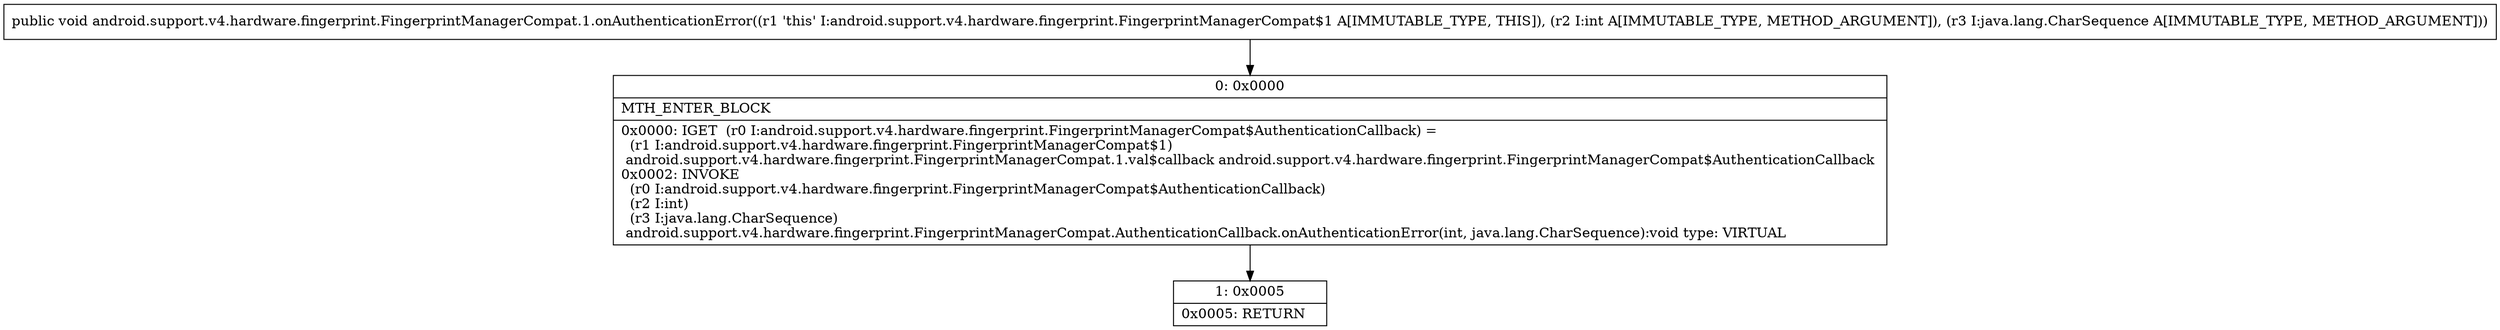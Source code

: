 digraph "CFG forandroid.support.v4.hardware.fingerprint.FingerprintManagerCompat.1.onAuthenticationError(ILjava\/lang\/CharSequence;)V" {
Node_0 [shape=record,label="{0\:\ 0x0000|MTH_ENTER_BLOCK\l|0x0000: IGET  (r0 I:android.support.v4.hardware.fingerprint.FingerprintManagerCompat$AuthenticationCallback) = \l  (r1 I:android.support.v4.hardware.fingerprint.FingerprintManagerCompat$1)\l android.support.v4.hardware.fingerprint.FingerprintManagerCompat.1.val$callback android.support.v4.hardware.fingerprint.FingerprintManagerCompat$AuthenticationCallback \l0x0002: INVOKE  \l  (r0 I:android.support.v4.hardware.fingerprint.FingerprintManagerCompat$AuthenticationCallback)\l  (r2 I:int)\l  (r3 I:java.lang.CharSequence)\l android.support.v4.hardware.fingerprint.FingerprintManagerCompat.AuthenticationCallback.onAuthenticationError(int, java.lang.CharSequence):void type: VIRTUAL \l}"];
Node_1 [shape=record,label="{1\:\ 0x0005|0x0005: RETURN   \l}"];
MethodNode[shape=record,label="{public void android.support.v4.hardware.fingerprint.FingerprintManagerCompat.1.onAuthenticationError((r1 'this' I:android.support.v4.hardware.fingerprint.FingerprintManagerCompat$1 A[IMMUTABLE_TYPE, THIS]), (r2 I:int A[IMMUTABLE_TYPE, METHOD_ARGUMENT]), (r3 I:java.lang.CharSequence A[IMMUTABLE_TYPE, METHOD_ARGUMENT])) }"];
MethodNode -> Node_0;
Node_0 -> Node_1;
}

